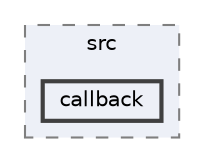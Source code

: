digraph "/home/jam/Research/IRES-2025/dev/src/llm-scripts/testing/hypothesis-testing/hyp-env/lib/python3.12/site-packages/numpy/f2py/tests/src/callback"
{
 // LATEX_PDF_SIZE
  bgcolor="transparent";
  edge [fontname=Helvetica,fontsize=10,labelfontname=Helvetica,labelfontsize=10];
  node [fontname=Helvetica,fontsize=10,shape=box,height=0.2,width=0.4];
  compound=true
  subgraph clusterdir_11691e404f8b15470d20fbd874e80173 {
    graph [ bgcolor="#edf0f7", pencolor="grey50", label="src", fontname=Helvetica,fontsize=10 style="filled,dashed", URL="dir_11691e404f8b15470d20fbd874e80173.html",tooltip=""]
  dir_cd359f5dbe8f9a6dca4511d2f9911f37 [label="callback", fillcolor="#edf0f7", color="grey25", style="filled,bold", URL="dir_cd359f5dbe8f9a6dca4511d2f9911f37.html",tooltip=""];
  }
}
